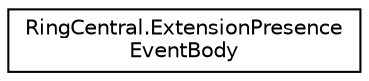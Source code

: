 digraph "Graphical Class Hierarchy"
{
 // LATEX_PDF_SIZE
  edge [fontname="Helvetica",fontsize="10",labelfontname="Helvetica",labelfontsize="10"];
  node [fontname="Helvetica",fontsize="10",shape=record];
  rankdir="LR";
  Node0 [label="RingCentral.ExtensionPresence\lEventBody",height=0.2,width=0.4,color="black", fillcolor="white", style="filled",URL="$classRingCentral_1_1ExtensionPresenceEventBody.html",tooltip=" "];
}
